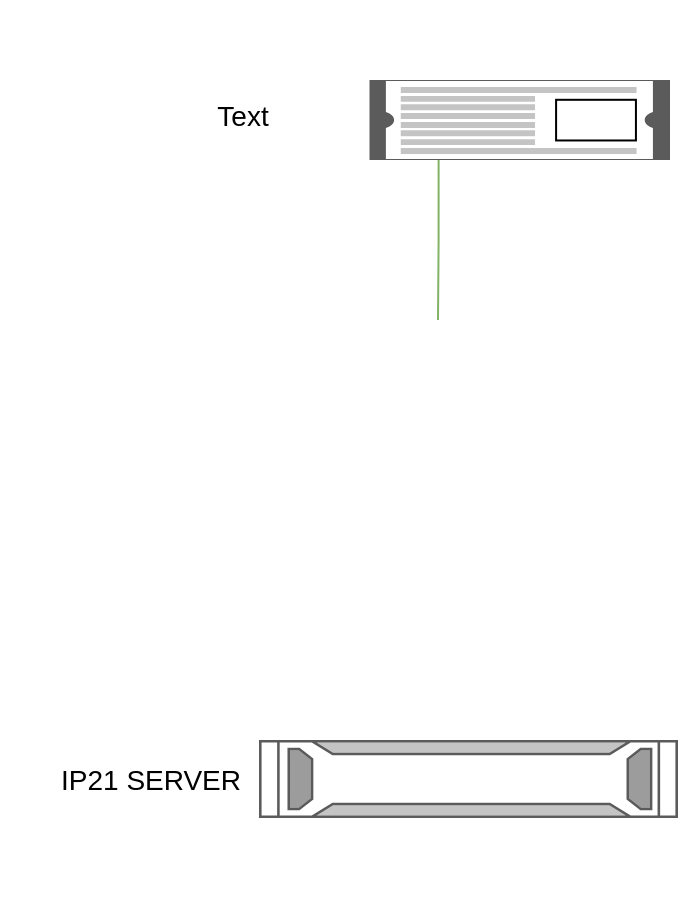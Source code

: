 <mxfile version="24.5.1" type="github">
  <diagram name="Page-1" id="y8KFsXV4wOykvNRH6Yc8">
    <mxGraphModel dx="1562" dy="818" grid="1" gridSize="10" guides="1" tooltips="1" connect="1" arrows="1" fold="1" page="1" pageScale="1" pageWidth="827" pageHeight="1169" math="0" shadow="0">
      <root>
        <mxCell id="0" />
        <mxCell id="1" parent="0" />
        <mxCell id="wv_aD0IATjeIPjW083Mj-1" value="" style="group" vertex="1" connectable="0" parent="1">
          <mxGeometry x="120" y="500" width="339" height="119" as="geometry" />
        </mxCell>
        <mxCell id="wv_aD0IATjeIPjW083Mj-2" value="&lt;span style=&quot;font-weight: normal; font-size: 14px;&quot;&gt;&lt;font style=&quot;font-size: 14px;&quot;&gt;IP21 SERVER&lt;/font&gt;&lt;/span&gt;" style="text;strokeColor=none;fillColor=none;html=1;fontSize=11;fontStyle=1;verticalAlign=middle;align=center;fontFamily=Helvetica;container=0;points=[];fontColor=default;" vertex="1" parent="wv_aD0IATjeIPjW083Mj-1">
          <mxGeometry x="20" y="55" width="109" height="10" as="geometry" />
        </mxCell>
        <mxCell id="wv_aD0IATjeIPjW083Mj-4" value="" style="shape=mxgraph.rack.hp.hp_proliant_dl380e_g8;html=1;labelPosition=right;align=left;spacingLeft=15;dashed=0;shadow=0;fillColor=#ffffff;container=0;points=[[0.2,1,0,0,0],[0.82,1,0,0,0]];fontFamily=Helvetica;fontSize=11;fontColor=default;" vertex="1" parent="wv_aD0IATjeIPjW083Mj-1">
          <mxGeometry x="129.5" y="40" width="209.5" height="39" as="geometry" />
        </mxCell>
        <mxCell id="wv_aD0IATjeIPjW083Mj-12" value="" style="group" vertex="1" connectable="0" parent="1">
          <mxGeometry x="166" y="170" width="293.0" height="119" as="geometry" />
        </mxCell>
        <mxCell id="wv_aD0IATjeIPjW083Mj-13" value="&lt;span style=&quot;font-weight: normal; font-size: 14px;&quot;&gt;&lt;font style=&quot;font-size: 14px;&quot;&gt;Text&lt;/font&gt;&lt;/span&gt;" style="text;strokeColor=none;fillColor=none;html=1;fontSize=11;fontStyle=1;verticalAlign=middle;align=center;fontFamily=Helvetica;container=0;points=[];fontColor=default;" vertex="1" parent="wv_aD0IATjeIPjW083Mj-12">
          <mxGeometry x="20" y="53" width="109" height="10" as="geometry" />
        </mxCell>
        <mxCell id="wv_aD0IATjeIPjW083Mj-24" style="edgeStyle=orthogonalEdgeStyle;rounded=0;orthogonalLoop=1;jettySize=auto;html=1;exitX=0.23;exitY=0.97;exitDx=0;exitDy=0;exitPerimeter=0;fillColor=#d5e8d4;strokeColor=#82b366;endArrow=none;endFill=0;" edge="1" parent="wv_aD0IATjeIPjW083Mj-12" source="wv_aD0IATjeIPjW083Mj-16">
          <mxGeometry relative="1" as="geometry">
            <mxPoint x="173" y="160" as="targetPoint" />
          </mxGeometry>
        </mxCell>
        <mxCell id="wv_aD0IATjeIPjW083Mj-16" value="" style="shape=mxgraph.rack.apc.apc_smart_ups_5000_va_5u;html=1;labelPosition=right;align=left;spacingLeft=15;dashed=0;shadow=0;fillColor=#ffffff;container=0;points=[[0.23,0.97,0,0,0],[0.77,0.97,0,0,0]];fontFamily=Helvetica;fontSize=11;fontColor=default;" vertex="1" parent="wv_aD0IATjeIPjW083Mj-12">
          <mxGeometry x="138.75" y="40" width="150.25" height="40" as="geometry" />
        </mxCell>
      </root>
    </mxGraphModel>
  </diagram>
</mxfile>
